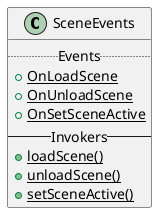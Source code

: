 @startuml SceneEvents
class SceneEvents {
    ..Events..
    {static} +OnLoadScene
    {static} +OnUnloadScene
    {static} +OnSetSceneActive
    --Invokers--
    {static} +loadScene()
    {static} +unloadScene()
    {static} +setSceneActive()
}
@enduml